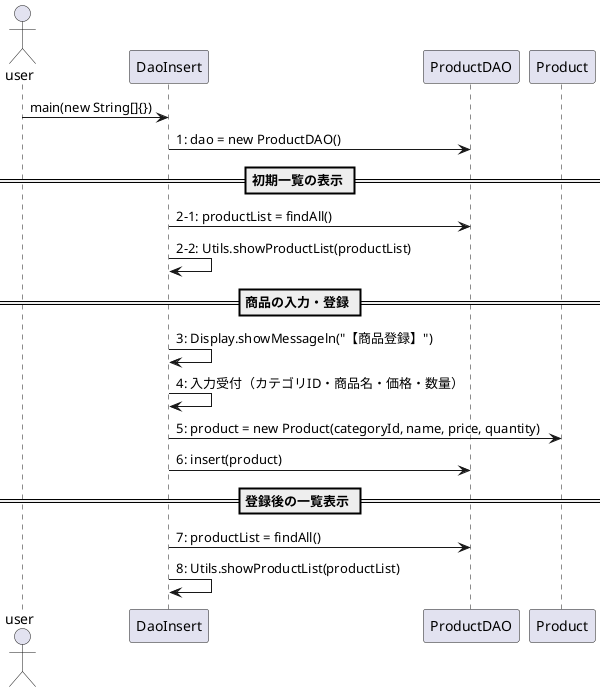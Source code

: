 @startuml productdao_seq

actor user
user -> DaoInsert: main(new String[]{})

DaoInsert -> ProductDAO: 1: dao = new ProductDAO()

== 初期一覧の表示 ==
DaoInsert -> ProductDAO: 2-1: productList = findAll()
' ProductDAO --> DaoInsert: productList
DaoInsert -> DaoInsert: 2-2: Utils.showProductList(productList)

== 商品の入力・登録 ==
DaoInsert -> DaoInsert: 3: Display.showMessageln("【商品登録】")
DaoInsert -> DaoInsert: 4: 入力受付（カテゴリID・商品名・価格・数量）
/'
DaoInsert -> DaoInsert: 4-1: categoryId = Keyboard.getInputNumber("カテゴリID：")
DaoInsert -> DaoInsert: 4-2: name = Keyboard.getInputString("商品名：")
DaoInsert -> DaoInsert: 4-3: price = Keyboard.getInputNumber("価格：")
DaoInsert -> DaoInsert: 4-4: quantity = Keyboard.getInputNumber("数量：")
'/

DaoInsert -> Product: 5: product = new Product(categoryId, name, price, quantity)
' Product --> DaoInsert: product

DaoInsert -> ProductDAO: 6: insert(product)

== 登録後の一覧表示 ==
DaoInsert -> ProductDAO: 7: productList = findAll()
' ProductDAO --> DaoInsert: productList
DaoInsert -> DaoInsert: 8: Utils.showProductList(productList)



@enduml
